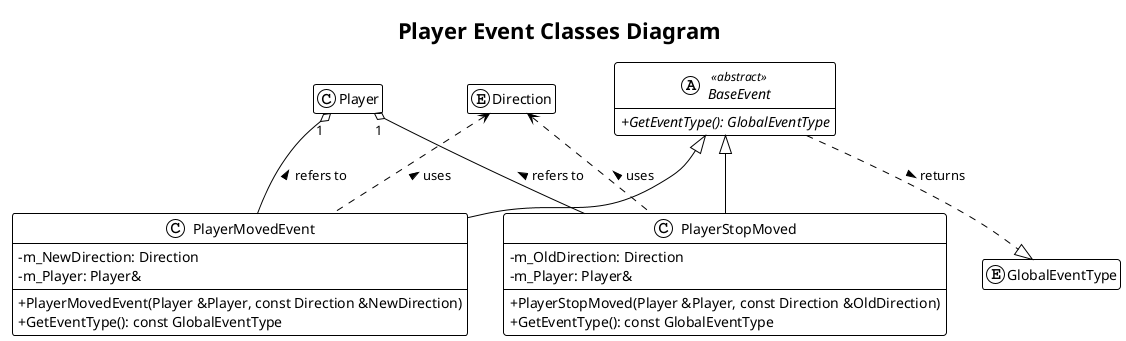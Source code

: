 @startuml
!theme plain
title Player Event Classes Diagram

' Settings for better readability
skinparam classAttributeIconSize 0
hide empty members

' --- Core Event System ---

enum GlobalEventType
abstract class BaseEvent <<abstract>> {
    + {abstract} GetEventType(): GlobalEventType
}


' --- Game Specific Classes & Enums ---

enum Direction
class Player

' --- The Concrete Player Event Classes ---
    class PlayerMovedEvent {
        - m_NewDirection: Direction
        - m_Player: Player&
        --
        + PlayerMovedEvent(Player &Player, const Direction &NewDirection)
        + GetEventType(): const GlobalEventType
    }

    class PlayerStopMoved {
        - m_OldDirection: Direction
        - m_Player: Player&
        --
        + PlayerStopMoved(Player &Player, const Direction &OldDirection)
        + GetEventType(): const GlobalEventType
    }


' --- RELATIONSHIPS ---

' ==> Inheritance (Is-A relationship)
' Both classes are concrete implementations of BaseEvent.
BaseEvent <|-- PlayerMovedEvent
BaseEvent <|-- PlayerStopMoved

' ==> Association (Refers-To relationship)
' Both event classes hold a non-owning reference to a Player.
' This is best represented as an association with a hollow circle (aggregation) or a directed arrow.
PlayerMovedEvent -u-o "1" Player : refers to >
PlayerStopMoved -u-o "1" Player : refers to >

' ==> Dependency (Uses-A relationship)
' The events use the Direction enum as part of their data.
PlayerMovedEvent .u.> Direction : uses >
PlayerStopMoved .u.> Direction : uses >

BaseEvent ..|> GlobalEventType : returns >

@enduml